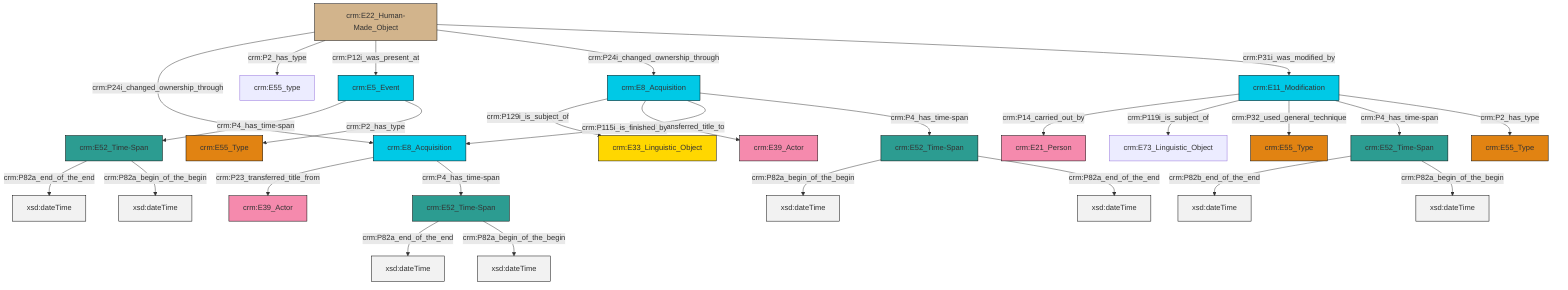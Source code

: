 graph TD
classDef Literal fill:#f2f2f2,stroke:#000000;
classDef CRM_Entity fill:#FFFFFF,stroke:#000000;
classDef Temporal_Entity fill:#00C9E6, stroke:#000000;
classDef Type fill:#E18312, stroke:#000000;
classDef Time-Span fill:#2C9C91, stroke:#000000;
classDef Appellation fill:#FFEB7F, stroke:#000000;
classDef Place fill:#008836, stroke:#000000;
classDef Persistent_Item fill:#B266B2, stroke:#000000;
classDef Conceptual_Object fill:#FFD700, stroke:#000000;
classDef Physical_Thing fill:#D2B48C, stroke:#000000;
classDef Actor fill:#f58aad, stroke:#000000;
classDef PC_Classes fill:#4ce600, stroke:#000000;
classDef Multi fill:#cccccc,stroke:#000000;

0["crm:E22_Human-Made_Object"]:::Physical_Thing -->|crm:P24i_changed_ownership_through| 1["crm:E8_Acquisition"]:::Temporal_Entity
13["crm:E11_Modification"]:::Temporal_Entity -->|crm:P14_carried_out_by| 14["crm:E21_Person"]:::Actor
13["crm:E11_Modification"]:::Temporal_Entity -->|crm:P119i_is_subject_of| 21["crm:E73_Linguistic_Object"]:::Default
9["crm:E52_Time-Span"]:::Time-Span -->|crm:P82a_begin_of_the_begin| 22[xsd:dateTime]:::Literal
9["crm:E52_Time-Span"]:::Time-Span -->|crm:P82a_end_of_the_end| 24[xsd:dateTime]:::Literal
25["crm:E8_Acquisition"]:::Temporal_Entity -->|crm:P129i_is_subject_of| 3["crm:E33_Linguistic_Object"]:::Conceptual_Object
1["crm:E8_Acquisition"]:::Temporal_Entity -->|crm:P23_transferred_title_from| 26["crm:E39_Actor"]:::Actor
0["crm:E22_Human-Made_Object"]:::Physical_Thing -->|crm:P2_has_type| 5["crm:E55_type"]:::Default
27["crm:E5_Event"]:::Temporal_Entity -->|crm:P4_has_time-span| 15["crm:E52_Time-Span"]:::Time-Span
25["crm:E8_Acquisition"]:::Temporal_Entity -->|crm:P22_transferred_title_to| 7["crm:E39_Actor"]:::Actor
0["crm:E22_Human-Made_Object"]:::Physical_Thing -->|crm:P12i_was_present_at| 27["crm:E5_Event"]:::Temporal_Entity
27["crm:E5_Event"]:::Temporal_Entity -->|crm:P2_has_type| 28["crm:E55_Type"]:::Type
17["crm:E52_Time-Span"]:::Time-Span -->|crm:P82b_end_of_the_end| 30[xsd:dateTime]:::Literal
1["crm:E8_Acquisition"]:::Temporal_Entity -->|crm:P4_has_time-span| 19["crm:E52_Time-Span"]:::Time-Span
13["crm:E11_Modification"]:::Temporal_Entity -->|crm:P32_used_general_technique| 11["crm:E55_Type"]:::Type
19["crm:E52_Time-Span"]:::Time-Span -->|crm:P82a_end_of_the_end| 33[xsd:dateTime]:::Literal
0["crm:E22_Human-Made_Object"]:::Physical_Thing -->|crm:P24i_changed_ownership_through| 25["crm:E8_Acquisition"]:::Temporal_Entity
25["crm:E8_Acquisition"]:::Temporal_Entity -->|crm:P115i_is_finished_by| 1["crm:E8_Acquisition"]:::Temporal_Entity
13["crm:E11_Modification"]:::Temporal_Entity -->|crm:P4_has_time-span| 17["crm:E52_Time-Span"]:::Time-Span
15["crm:E52_Time-Span"]:::Time-Span -->|crm:P82a_end_of_the_end| 36[xsd:dateTime]:::Literal
25["crm:E8_Acquisition"]:::Temporal_Entity -->|crm:P4_has_time-span| 9["crm:E52_Time-Span"]:::Time-Span
17["crm:E52_Time-Span"]:::Time-Span -->|crm:P82a_begin_of_the_begin| 38[xsd:dateTime]:::Literal
19["crm:E52_Time-Span"]:::Time-Span -->|crm:P82a_begin_of_the_begin| 39[xsd:dateTime]:::Literal
0["crm:E22_Human-Made_Object"]:::Physical_Thing -->|crm:P31i_was_modified_by| 13["crm:E11_Modification"]:::Temporal_Entity
15["crm:E52_Time-Span"]:::Time-Span -->|crm:P82a_begin_of_the_begin| 42[xsd:dateTime]:::Literal
13["crm:E11_Modification"]:::Temporal_Entity -->|crm:P2_has_type| 31["crm:E55_Type"]:::Type
